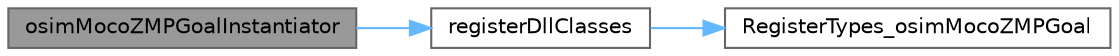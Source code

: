 digraph "osimMocoZMPGoalInstantiator"
{
 // LATEX_PDF_SIZE
  bgcolor="transparent";
  edge [fontname=Helvetica,fontsize=10,labelfontname=Helvetica,labelfontsize=10];
  node [fontname=Helvetica,fontsize=10,shape=box,height=0.2,width=0.4];
  rankdir="LR";
  Node1 [id="Node000001",label="osimMocoZMPGoalInstantiator",height=0.2,width=0.4,color="gray40", fillcolor="grey60", style="filled", fontcolor="black",tooltip=" "];
  Node1 -> Node2 [id="edge1_Node000001_Node000002",color="steelblue1",style="solid",tooltip=" "];
  Node2 [id="Node000002",label="registerDllClasses",height=0.2,width=0.4,color="grey40", fillcolor="white", style="filled",URL="$classosim_moco_z_m_p_goal_instantiator.html#a6a9f3524a98908a52ee811ee1b3e7471",tooltip=" "];
  Node2 -> Node3 [id="edge2_Node000002_Node000003",color="steelblue1",style="solid",tooltip=" "];
  Node3 [id="Node000003",label="RegisterTypes_osimMocoZMPGoal",height=0.2,width=0.4,color="grey40", fillcolor="white", style="filled",URL="$compat_2_moco_z_m_p_goal_2_register_types__osim_moco_z_m_p_goal_8cpp.html#a37b7ec83623890d6ff9d04b95748a231",tooltip=" "];
}
